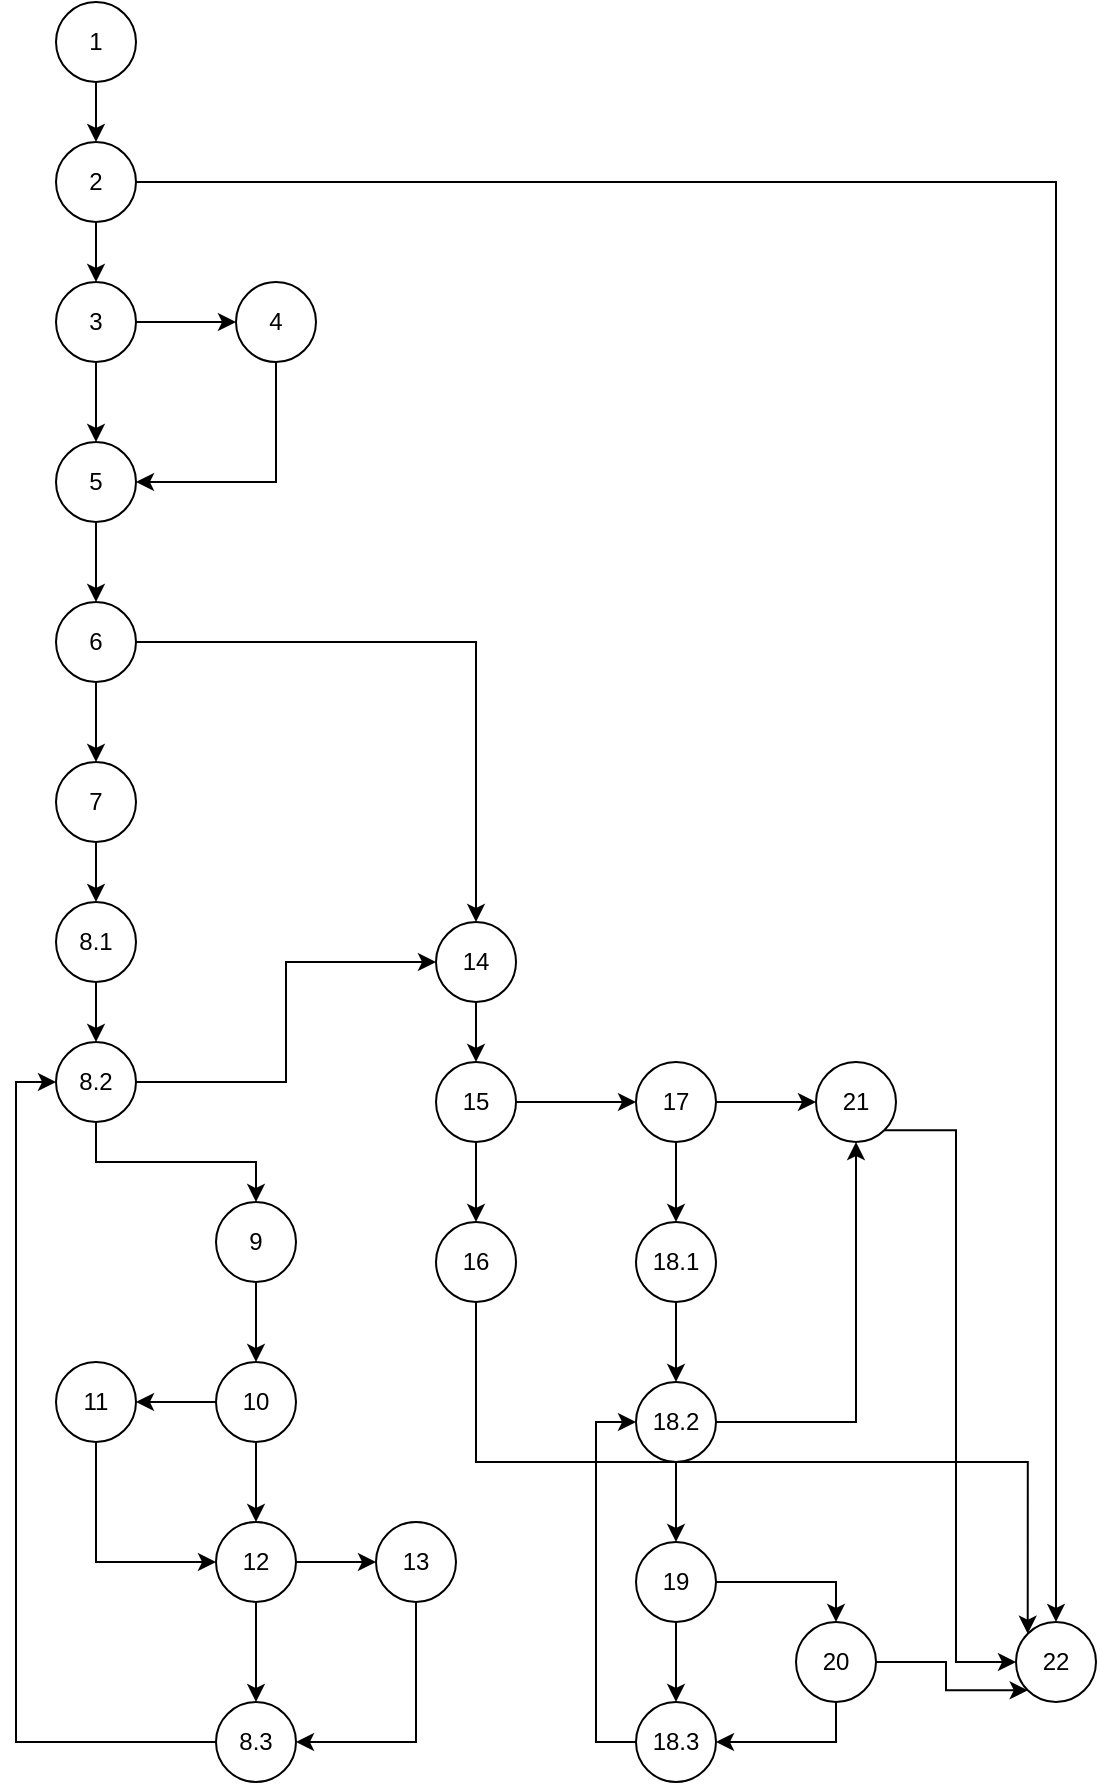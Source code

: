 <mxfile version="21.3.5" type="device">
  <diagram name="Page-1" id="Fq-t5w6ZjCM_iln9L-bK">
    <mxGraphModel dx="1290" dy="541" grid="1" gridSize="10" guides="1" tooltips="1" connect="1" arrows="1" fold="1" page="1" pageScale="1" pageWidth="850" pageHeight="1100" math="0" shadow="0">
      <root>
        <mxCell id="0" />
        <mxCell id="1" parent="0" />
        <mxCell id="urUriDtrJ_7QA2fKdAOT-41" style="edgeStyle=orthogonalEdgeStyle;rounded=0;orthogonalLoop=1;jettySize=auto;html=1;exitX=0.5;exitY=1;exitDx=0;exitDy=0;entryX=0.5;entryY=0;entryDx=0;entryDy=0;" edge="1" parent="1" source="urUriDtrJ_7QA2fKdAOT-2" target="urUriDtrJ_7QA2fKdAOT-39">
          <mxGeometry relative="1" as="geometry" />
        </mxCell>
        <mxCell id="urUriDtrJ_7QA2fKdAOT-2" value="1" style="ellipse;whiteSpace=wrap;html=1;aspect=fixed;" vertex="1" parent="1">
          <mxGeometry x="160" y="40" width="40" height="40" as="geometry" />
        </mxCell>
        <mxCell id="urUriDtrJ_7QA2fKdAOT-44" style="edgeStyle=orthogonalEdgeStyle;rounded=0;orthogonalLoop=1;jettySize=auto;html=1;exitX=0.5;exitY=1;exitDx=0;exitDy=0;entryX=0.5;entryY=0;entryDx=0;entryDy=0;" edge="1" parent="1" source="urUriDtrJ_7QA2fKdAOT-39" target="urUriDtrJ_7QA2fKdAOT-43">
          <mxGeometry relative="1" as="geometry" />
        </mxCell>
        <mxCell id="urUriDtrJ_7QA2fKdAOT-108" style="edgeStyle=orthogonalEdgeStyle;rounded=0;orthogonalLoop=1;jettySize=auto;html=1;exitX=1;exitY=0.5;exitDx=0;exitDy=0;" edge="1" parent="1" source="urUriDtrJ_7QA2fKdAOT-39" target="urUriDtrJ_7QA2fKdAOT-105">
          <mxGeometry relative="1" as="geometry" />
        </mxCell>
        <mxCell id="urUriDtrJ_7QA2fKdAOT-39" value="2" style="ellipse;whiteSpace=wrap;html=1;aspect=fixed;" vertex="1" parent="1">
          <mxGeometry x="160" y="110" width="40" height="40" as="geometry" />
        </mxCell>
        <mxCell id="urUriDtrJ_7QA2fKdAOT-47" style="edgeStyle=orthogonalEdgeStyle;rounded=0;orthogonalLoop=1;jettySize=auto;html=1;exitX=1;exitY=0.5;exitDx=0;exitDy=0;entryX=0;entryY=0.5;entryDx=0;entryDy=0;" edge="1" parent="1" source="urUriDtrJ_7QA2fKdAOT-43" target="urUriDtrJ_7QA2fKdAOT-45">
          <mxGeometry relative="1" as="geometry" />
        </mxCell>
        <mxCell id="urUriDtrJ_7QA2fKdAOT-49" style="edgeStyle=orthogonalEdgeStyle;rounded=0;orthogonalLoop=1;jettySize=auto;html=1;exitX=0.5;exitY=1;exitDx=0;exitDy=0;entryX=0.5;entryY=0;entryDx=0;entryDy=0;" edge="1" parent="1" source="urUriDtrJ_7QA2fKdAOT-43" target="urUriDtrJ_7QA2fKdAOT-46">
          <mxGeometry relative="1" as="geometry" />
        </mxCell>
        <mxCell id="urUriDtrJ_7QA2fKdAOT-43" value="3" style="ellipse;whiteSpace=wrap;html=1;aspect=fixed;" vertex="1" parent="1">
          <mxGeometry x="160" y="180" width="40" height="40" as="geometry" />
        </mxCell>
        <mxCell id="urUriDtrJ_7QA2fKdAOT-48" style="edgeStyle=orthogonalEdgeStyle;rounded=0;orthogonalLoop=1;jettySize=auto;html=1;exitX=0.5;exitY=1;exitDx=0;exitDy=0;entryX=1;entryY=0.5;entryDx=0;entryDy=0;" edge="1" parent="1" source="urUriDtrJ_7QA2fKdAOT-45" target="urUriDtrJ_7QA2fKdAOT-46">
          <mxGeometry relative="1" as="geometry" />
        </mxCell>
        <mxCell id="urUriDtrJ_7QA2fKdAOT-45" value="4" style="ellipse;whiteSpace=wrap;html=1;aspect=fixed;" vertex="1" parent="1">
          <mxGeometry x="250" y="180" width="40" height="40" as="geometry" />
        </mxCell>
        <mxCell id="urUriDtrJ_7QA2fKdAOT-51" style="edgeStyle=orthogonalEdgeStyle;rounded=0;orthogonalLoop=1;jettySize=auto;html=1;exitX=0.5;exitY=1;exitDx=0;exitDy=0;entryX=0.5;entryY=0;entryDx=0;entryDy=0;" edge="1" parent="1" source="urUriDtrJ_7QA2fKdAOT-46" target="urUriDtrJ_7QA2fKdAOT-50">
          <mxGeometry relative="1" as="geometry" />
        </mxCell>
        <mxCell id="urUriDtrJ_7QA2fKdAOT-46" value="5" style="ellipse;whiteSpace=wrap;html=1;aspect=fixed;" vertex="1" parent="1">
          <mxGeometry x="160" y="260" width="40" height="40" as="geometry" />
        </mxCell>
        <mxCell id="urUriDtrJ_7QA2fKdAOT-53" style="edgeStyle=orthogonalEdgeStyle;rounded=0;orthogonalLoop=1;jettySize=auto;html=1;exitX=0.5;exitY=1;exitDx=0;exitDy=0;entryX=0.5;entryY=0;entryDx=0;entryDy=0;" edge="1" parent="1" source="urUriDtrJ_7QA2fKdAOT-50" target="urUriDtrJ_7QA2fKdAOT-52">
          <mxGeometry relative="1" as="geometry" />
        </mxCell>
        <mxCell id="urUriDtrJ_7QA2fKdAOT-63" style="edgeStyle=orthogonalEdgeStyle;rounded=0;orthogonalLoop=1;jettySize=auto;html=1;exitX=1;exitY=0.5;exitDx=0;exitDy=0;entryX=0.5;entryY=0;entryDx=0;entryDy=0;" edge="1" parent="1" source="urUriDtrJ_7QA2fKdAOT-50" target="urUriDtrJ_7QA2fKdAOT-62">
          <mxGeometry relative="1" as="geometry" />
        </mxCell>
        <mxCell id="urUriDtrJ_7QA2fKdAOT-50" value="6" style="ellipse;whiteSpace=wrap;html=1;aspect=fixed;" vertex="1" parent="1">
          <mxGeometry x="160" y="340" width="40" height="40" as="geometry" />
        </mxCell>
        <mxCell id="urUriDtrJ_7QA2fKdAOT-55" style="edgeStyle=orthogonalEdgeStyle;rounded=0;orthogonalLoop=1;jettySize=auto;html=1;exitX=0.5;exitY=1;exitDx=0;exitDy=0;entryX=0.5;entryY=0;entryDx=0;entryDy=0;" edge="1" parent="1" source="urUriDtrJ_7QA2fKdAOT-52" target="urUriDtrJ_7QA2fKdAOT-54">
          <mxGeometry relative="1" as="geometry" />
        </mxCell>
        <mxCell id="urUriDtrJ_7QA2fKdAOT-52" value="7" style="ellipse;whiteSpace=wrap;html=1;aspect=fixed;" vertex="1" parent="1">
          <mxGeometry x="160" y="420" width="40" height="40" as="geometry" />
        </mxCell>
        <mxCell id="urUriDtrJ_7QA2fKdAOT-84" style="edgeStyle=orthogonalEdgeStyle;rounded=0;orthogonalLoop=1;jettySize=auto;html=1;exitX=0.5;exitY=1;exitDx=0;exitDy=0;entryX=0.5;entryY=0;entryDx=0;entryDy=0;" edge="1" parent="1" source="urUriDtrJ_7QA2fKdAOT-54" target="urUriDtrJ_7QA2fKdAOT-56">
          <mxGeometry relative="1" as="geometry" />
        </mxCell>
        <mxCell id="urUriDtrJ_7QA2fKdAOT-54" value="8.1&lt;br&gt;" style="ellipse;whiteSpace=wrap;html=1;aspect=fixed;" vertex="1" parent="1">
          <mxGeometry x="160" y="490" width="40" height="40" as="geometry" />
        </mxCell>
        <mxCell id="urUriDtrJ_7QA2fKdAOT-60" style="edgeStyle=orthogonalEdgeStyle;rounded=0;orthogonalLoop=1;jettySize=auto;html=1;exitX=0.5;exitY=1;exitDx=0;exitDy=0;entryX=0.5;entryY=0;entryDx=0;entryDy=0;" edge="1" parent="1" source="urUriDtrJ_7QA2fKdAOT-56" target="urUriDtrJ_7QA2fKdAOT-59">
          <mxGeometry relative="1" as="geometry" />
        </mxCell>
        <mxCell id="urUriDtrJ_7QA2fKdAOT-64" style="edgeStyle=orthogonalEdgeStyle;rounded=0;orthogonalLoop=1;jettySize=auto;html=1;exitX=1;exitY=0.5;exitDx=0;exitDy=0;entryX=0;entryY=0.5;entryDx=0;entryDy=0;" edge="1" parent="1" source="urUriDtrJ_7QA2fKdAOT-56" target="urUriDtrJ_7QA2fKdAOT-62">
          <mxGeometry relative="1" as="geometry" />
        </mxCell>
        <mxCell id="urUriDtrJ_7QA2fKdAOT-56" value="8.2" style="ellipse;whiteSpace=wrap;html=1;aspect=fixed;" vertex="1" parent="1">
          <mxGeometry x="160" y="560" width="40" height="40" as="geometry" />
        </mxCell>
        <mxCell id="urUriDtrJ_7QA2fKdAOT-66" style="edgeStyle=orthogonalEdgeStyle;rounded=0;orthogonalLoop=1;jettySize=auto;html=1;exitX=0.5;exitY=1;exitDx=0;exitDy=0;entryX=0.5;entryY=0;entryDx=0;entryDy=0;" edge="1" parent="1" source="urUriDtrJ_7QA2fKdAOT-59" target="urUriDtrJ_7QA2fKdAOT-65">
          <mxGeometry relative="1" as="geometry" />
        </mxCell>
        <mxCell id="urUriDtrJ_7QA2fKdAOT-59" value="9" style="ellipse;whiteSpace=wrap;html=1;aspect=fixed;" vertex="1" parent="1">
          <mxGeometry x="240" y="640" width="40" height="40" as="geometry" />
        </mxCell>
        <mxCell id="urUriDtrJ_7QA2fKdAOT-70" style="edgeStyle=orthogonalEdgeStyle;rounded=0;orthogonalLoop=1;jettySize=auto;html=1;exitX=0.5;exitY=1;exitDx=0;exitDy=0;entryX=0.5;entryY=0;entryDx=0;entryDy=0;" edge="1" parent="1" source="urUriDtrJ_7QA2fKdAOT-62" target="urUriDtrJ_7QA2fKdAOT-69">
          <mxGeometry relative="1" as="geometry" />
        </mxCell>
        <mxCell id="urUriDtrJ_7QA2fKdAOT-62" value="14&lt;br&gt;" style="ellipse;whiteSpace=wrap;html=1;aspect=fixed;" vertex="1" parent="1">
          <mxGeometry x="350" y="500" width="40" height="40" as="geometry" />
        </mxCell>
        <mxCell id="urUriDtrJ_7QA2fKdAOT-68" style="edgeStyle=orthogonalEdgeStyle;rounded=0;orthogonalLoop=1;jettySize=auto;html=1;exitX=0;exitY=0.5;exitDx=0;exitDy=0;entryX=1;entryY=0.5;entryDx=0;entryDy=0;" edge="1" parent="1" source="urUriDtrJ_7QA2fKdAOT-65" target="urUriDtrJ_7QA2fKdAOT-67">
          <mxGeometry relative="1" as="geometry" />
        </mxCell>
        <mxCell id="urUriDtrJ_7QA2fKdAOT-74" style="edgeStyle=orthogonalEdgeStyle;rounded=0;orthogonalLoop=1;jettySize=auto;html=1;exitX=0.5;exitY=1;exitDx=0;exitDy=0;entryX=0.5;entryY=0;entryDx=0;entryDy=0;" edge="1" parent="1" source="urUriDtrJ_7QA2fKdAOT-65" target="urUriDtrJ_7QA2fKdAOT-73">
          <mxGeometry relative="1" as="geometry" />
        </mxCell>
        <mxCell id="urUriDtrJ_7QA2fKdAOT-65" value="10&lt;br&gt;" style="ellipse;whiteSpace=wrap;html=1;aspect=fixed;" vertex="1" parent="1">
          <mxGeometry x="240" y="720" width="40" height="40" as="geometry" />
        </mxCell>
        <mxCell id="urUriDtrJ_7QA2fKdAOT-75" style="edgeStyle=orthogonalEdgeStyle;rounded=0;orthogonalLoop=1;jettySize=auto;html=1;exitX=0.5;exitY=1;exitDx=0;exitDy=0;entryX=0;entryY=0.5;entryDx=0;entryDy=0;" edge="1" parent="1" source="urUriDtrJ_7QA2fKdAOT-67" target="urUriDtrJ_7QA2fKdAOT-73">
          <mxGeometry relative="1" as="geometry" />
        </mxCell>
        <mxCell id="urUriDtrJ_7QA2fKdAOT-67" value="11" style="ellipse;whiteSpace=wrap;html=1;aspect=fixed;" vertex="1" parent="1">
          <mxGeometry x="160" y="720" width="40" height="40" as="geometry" />
        </mxCell>
        <mxCell id="urUriDtrJ_7QA2fKdAOT-72" style="edgeStyle=orthogonalEdgeStyle;rounded=0;orthogonalLoop=1;jettySize=auto;html=1;exitX=0.5;exitY=1;exitDx=0;exitDy=0;entryX=0.5;entryY=0;entryDx=0;entryDy=0;" edge="1" parent="1" source="urUriDtrJ_7QA2fKdAOT-69" target="urUriDtrJ_7QA2fKdAOT-71">
          <mxGeometry relative="1" as="geometry" />
        </mxCell>
        <mxCell id="urUriDtrJ_7QA2fKdAOT-88" style="edgeStyle=orthogonalEdgeStyle;rounded=0;orthogonalLoop=1;jettySize=auto;html=1;exitX=1;exitY=0.5;exitDx=0;exitDy=0;" edge="1" parent="1" source="urUriDtrJ_7QA2fKdAOT-69" target="urUriDtrJ_7QA2fKdAOT-87">
          <mxGeometry relative="1" as="geometry" />
        </mxCell>
        <mxCell id="urUriDtrJ_7QA2fKdAOT-69" value="15" style="ellipse;whiteSpace=wrap;html=1;aspect=fixed;" vertex="1" parent="1">
          <mxGeometry x="350" y="570" width="40" height="40" as="geometry" />
        </mxCell>
        <mxCell id="urUriDtrJ_7QA2fKdAOT-109" style="edgeStyle=orthogonalEdgeStyle;rounded=0;orthogonalLoop=1;jettySize=auto;html=1;exitX=0.5;exitY=1;exitDx=0;exitDy=0;entryX=0;entryY=0;entryDx=0;entryDy=0;" edge="1" parent="1" source="urUriDtrJ_7QA2fKdAOT-71" target="urUriDtrJ_7QA2fKdAOT-105">
          <mxGeometry relative="1" as="geometry" />
        </mxCell>
        <mxCell id="urUriDtrJ_7QA2fKdAOT-71" value="16&lt;br&gt;" style="ellipse;whiteSpace=wrap;html=1;aspect=fixed;" vertex="1" parent="1">
          <mxGeometry x="350" y="650" width="40" height="40" as="geometry" />
        </mxCell>
        <mxCell id="urUriDtrJ_7QA2fKdAOT-78" style="edgeStyle=orthogonalEdgeStyle;rounded=0;orthogonalLoop=1;jettySize=auto;html=1;exitX=1;exitY=0.5;exitDx=0;exitDy=0;entryX=0;entryY=0.5;entryDx=0;entryDy=0;" edge="1" parent="1" source="urUriDtrJ_7QA2fKdAOT-73" target="urUriDtrJ_7QA2fKdAOT-77">
          <mxGeometry relative="1" as="geometry" />
        </mxCell>
        <mxCell id="urUriDtrJ_7QA2fKdAOT-80" style="edgeStyle=orthogonalEdgeStyle;rounded=0;orthogonalLoop=1;jettySize=auto;html=1;exitX=0.5;exitY=1;exitDx=0;exitDy=0;entryX=0.5;entryY=0;entryDx=0;entryDy=0;" edge="1" parent="1" source="urUriDtrJ_7QA2fKdAOT-73" target="urUriDtrJ_7QA2fKdAOT-79">
          <mxGeometry relative="1" as="geometry" />
        </mxCell>
        <mxCell id="urUriDtrJ_7QA2fKdAOT-73" value="12" style="ellipse;whiteSpace=wrap;html=1;aspect=fixed;" vertex="1" parent="1">
          <mxGeometry x="240" y="800" width="40" height="40" as="geometry" />
        </mxCell>
        <mxCell id="urUriDtrJ_7QA2fKdAOT-81" style="edgeStyle=orthogonalEdgeStyle;rounded=0;orthogonalLoop=1;jettySize=auto;html=1;exitX=0.5;exitY=1;exitDx=0;exitDy=0;entryX=1;entryY=0.5;entryDx=0;entryDy=0;" edge="1" parent="1" source="urUriDtrJ_7QA2fKdAOT-77" target="urUriDtrJ_7QA2fKdAOT-79">
          <mxGeometry relative="1" as="geometry" />
        </mxCell>
        <mxCell id="urUriDtrJ_7QA2fKdAOT-77" value="13" style="ellipse;whiteSpace=wrap;html=1;aspect=fixed;" vertex="1" parent="1">
          <mxGeometry x="320" y="800" width="40" height="40" as="geometry" />
        </mxCell>
        <mxCell id="urUriDtrJ_7QA2fKdAOT-85" style="edgeStyle=orthogonalEdgeStyle;rounded=0;orthogonalLoop=1;jettySize=auto;html=1;exitX=0;exitY=0.5;exitDx=0;exitDy=0;entryX=0;entryY=0.5;entryDx=0;entryDy=0;" edge="1" parent="1" source="urUriDtrJ_7QA2fKdAOT-79" target="urUriDtrJ_7QA2fKdAOT-56">
          <mxGeometry relative="1" as="geometry" />
        </mxCell>
        <mxCell id="urUriDtrJ_7QA2fKdAOT-79" value="8.3" style="ellipse;whiteSpace=wrap;html=1;aspect=fixed;" vertex="1" parent="1">
          <mxGeometry x="240" y="890" width="40" height="40" as="geometry" />
        </mxCell>
        <mxCell id="urUriDtrJ_7QA2fKdAOT-91" style="edgeStyle=orthogonalEdgeStyle;rounded=0;orthogonalLoop=1;jettySize=auto;html=1;exitX=1;exitY=0.5;exitDx=0;exitDy=0;entryX=0;entryY=0.5;entryDx=0;entryDy=0;" edge="1" parent="1" source="urUriDtrJ_7QA2fKdAOT-87" target="urUriDtrJ_7QA2fKdAOT-90">
          <mxGeometry relative="1" as="geometry" />
        </mxCell>
        <mxCell id="urUriDtrJ_7QA2fKdAOT-96" style="edgeStyle=orthogonalEdgeStyle;rounded=0;orthogonalLoop=1;jettySize=auto;html=1;exitX=0.5;exitY=1;exitDx=0;exitDy=0;entryX=0.5;entryY=0;entryDx=0;entryDy=0;" edge="1" parent="1" source="urUriDtrJ_7QA2fKdAOT-87" target="urUriDtrJ_7QA2fKdAOT-92">
          <mxGeometry relative="1" as="geometry" />
        </mxCell>
        <mxCell id="urUriDtrJ_7QA2fKdAOT-87" value="17" style="ellipse;whiteSpace=wrap;html=1;aspect=fixed;" vertex="1" parent="1">
          <mxGeometry x="450" y="570" width="40" height="40" as="geometry" />
        </mxCell>
        <mxCell id="urUriDtrJ_7QA2fKdAOT-106" style="edgeStyle=orthogonalEdgeStyle;rounded=0;orthogonalLoop=1;jettySize=auto;html=1;exitX=1;exitY=1;exitDx=0;exitDy=0;entryX=0;entryY=0.5;entryDx=0;entryDy=0;" edge="1" parent="1" source="urUriDtrJ_7QA2fKdAOT-90" target="urUriDtrJ_7QA2fKdAOT-105">
          <mxGeometry relative="1" as="geometry" />
        </mxCell>
        <mxCell id="urUriDtrJ_7QA2fKdAOT-90" value="21" style="ellipse;whiteSpace=wrap;html=1;aspect=fixed;" vertex="1" parent="1">
          <mxGeometry x="540" y="570" width="40" height="40" as="geometry" />
        </mxCell>
        <mxCell id="urUriDtrJ_7QA2fKdAOT-97" style="edgeStyle=orthogonalEdgeStyle;rounded=0;orthogonalLoop=1;jettySize=auto;html=1;exitX=0.5;exitY=1;exitDx=0;exitDy=0;entryX=0.5;entryY=0;entryDx=0;entryDy=0;" edge="1" parent="1" source="urUriDtrJ_7QA2fKdAOT-92" target="urUriDtrJ_7QA2fKdAOT-93">
          <mxGeometry relative="1" as="geometry" />
        </mxCell>
        <mxCell id="urUriDtrJ_7QA2fKdAOT-92" value="18.1" style="ellipse;whiteSpace=wrap;html=1;aspect=fixed;" vertex="1" parent="1">
          <mxGeometry x="450" y="650" width="40" height="40" as="geometry" />
        </mxCell>
        <mxCell id="urUriDtrJ_7QA2fKdAOT-98" style="edgeStyle=orthogonalEdgeStyle;rounded=0;orthogonalLoop=1;jettySize=auto;html=1;exitX=0.5;exitY=1;exitDx=0;exitDy=0;entryX=0.5;entryY=0;entryDx=0;entryDy=0;" edge="1" parent="1" source="urUriDtrJ_7QA2fKdAOT-93" target="urUriDtrJ_7QA2fKdAOT-94">
          <mxGeometry relative="1" as="geometry" />
        </mxCell>
        <mxCell id="urUriDtrJ_7QA2fKdAOT-104" style="edgeStyle=orthogonalEdgeStyle;rounded=0;orthogonalLoop=1;jettySize=auto;html=1;exitX=1;exitY=0.5;exitDx=0;exitDy=0;entryX=0.5;entryY=1;entryDx=0;entryDy=0;" edge="1" parent="1" source="urUriDtrJ_7QA2fKdAOT-93" target="urUriDtrJ_7QA2fKdAOT-90">
          <mxGeometry relative="1" as="geometry" />
        </mxCell>
        <mxCell id="urUriDtrJ_7QA2fKdAOT-93" value="18.2" style="ellipse;whiteSpace=wrap;html=1;aspect=fixed;" vertex="1" parent="1">
          <mxGeometry x="450" y="730" width="40" height="40" as="geometry" />
        </mxCell>
        <mxCell id="urUriDtrJ_7QA2fKdAOT-99" style="edgeStyle=orthogonalEdgeStyle;rounded=0;orthogonalLoop=1;jettySize=auto;html=1;exitX=0.5;exitY=1;exitDx=0;exitDy=0;entryX=0.5;entryY=0;entryDx=0;entryDy=0;" edge="1" parent="1" source="urUriDtrJ_7QA2fKdAOT-94" target="urUriDtrJ_7QA2fKdAOT-95">
          <mxGeometry relative="1" as="geometry" />
        </mxCell>
        <mxCell id="urUriDtrJ_7QA2fKdAOT-101" style="edgeStyle=orthogonalEdgeStyle;rounded=0;orthogonalLoop=1;jettySize=auto;html=1;exitX=1;exitY=0.5;exitDx=0;exitDy=0;entryX=0.5;entryY=0;entryDx=0;entryDy=0;" edge="1" parent="1" source="urUriDtrJ_7QA2fKdAOT-94" target="urUriDtrJ_7QA2fKdAOT-100">
          <mxGeometry relative="1" as="geometry" />
        </mxCell>
        <mxCell id="urUriDtrJ_7QA2fKdAOT-94" value="19&lt;br&gt;" style="ellipse;whiteSpace=wrap;html=1;aspect=fixed;" vertex="1" parent="1">
          <mxGeometry x="450" y="810" width="40" height="40" as="geometry" />
        </mxCell>
        <mxCell id="urUriDtrJ_7QA2fKdAOT-103" style="edgeStyle=orthogonalEdgeStyle;rounded=0;orthogonalLoop=1;jettySize=auto;html=1;exitX=0;exitY=0.5;exitDx=0;exitDy=0;entryX=0;entryY=0.5;entryDx=0;entryDy=0;" edge="1" parent="1" source="urUriDtrJ_7QA2fKdAOT-95" target="urUriDtrJ_7QA2fKdAOT-93">
          <mxGeometry relative="1" as="geometry" />
        </mxCell>
        <mxCell id="urUriDtrJ_7QA2fKdAOT-95" value="18.3" style="ellipse;whiteSpace=wrap;html=1;aspect=fixed;" vertex="1" parent="1">
          <mxGeometry x="450" y="890" width="40" height="40" as="geometry" />
        </mxCell>
        <mxCell id="urUriDtrJ_7QA2fKdAOT-102" style="edgeStyle=orthogonalEdgeStyle;rounded=0;orthogonalLoop=1;jettySize=auto;html=1;exitX=0.5;exitY=1;exitDx=0;exitDy=0;entryX=1;entryY=0.5;entryDx=0;entryDy=0;" edge="1" parent="1" source="urUriDtrJ_7QA2fKdAOT-100" target="urUriDtrJ_7QA2fKdAOT-95">
          <mxGeometry relative="1" as="geometry" />
        </mxCell>
        <mxCell id="urUriDtrJ_7QA2fKdAOT-107" style="edgeStyle=orthogonalEdgeStyle;rounded=0;orthogonalLoop=1;jettySize=auto;html=1;exitX=1;exitY=0.5;exitDx=0;exitDy=0;entryX=0;entryY=1;entryDx=0;entryDy=0;" edge="1" parent="1" source="urUriDtrJ_7QA2fKdAOT-100" target="urUriDtrJ_7QA2fKdAOT-105">
          <mxGeometry relative="1" as="geometry" />
        </mxCell>
        <mxCell id="urUriDtrJ_7QA2fKdAOT-100" value="20" style="ellipse;whiteSpace=wrap;html=1;aspect=fixed;" vertex="1" parent="1">
          <mxGeometry x="530" y="850" width="40" height="40" as="geometry" />
        </mxCell>
        <mxCell id="urUriDtrJ_7QA2fKdAOT-105" value="22" style="ellipse;whiteSpace=wrap;html=1;aspect=fixed;" vertex="1" parent="1">
          <mxGeometry x="640" y="850" width="40" height="40" as="geometry" />
        </mxCell>
      </root>
    </mxGraphModel>
  </diagram>
</mxfile>
